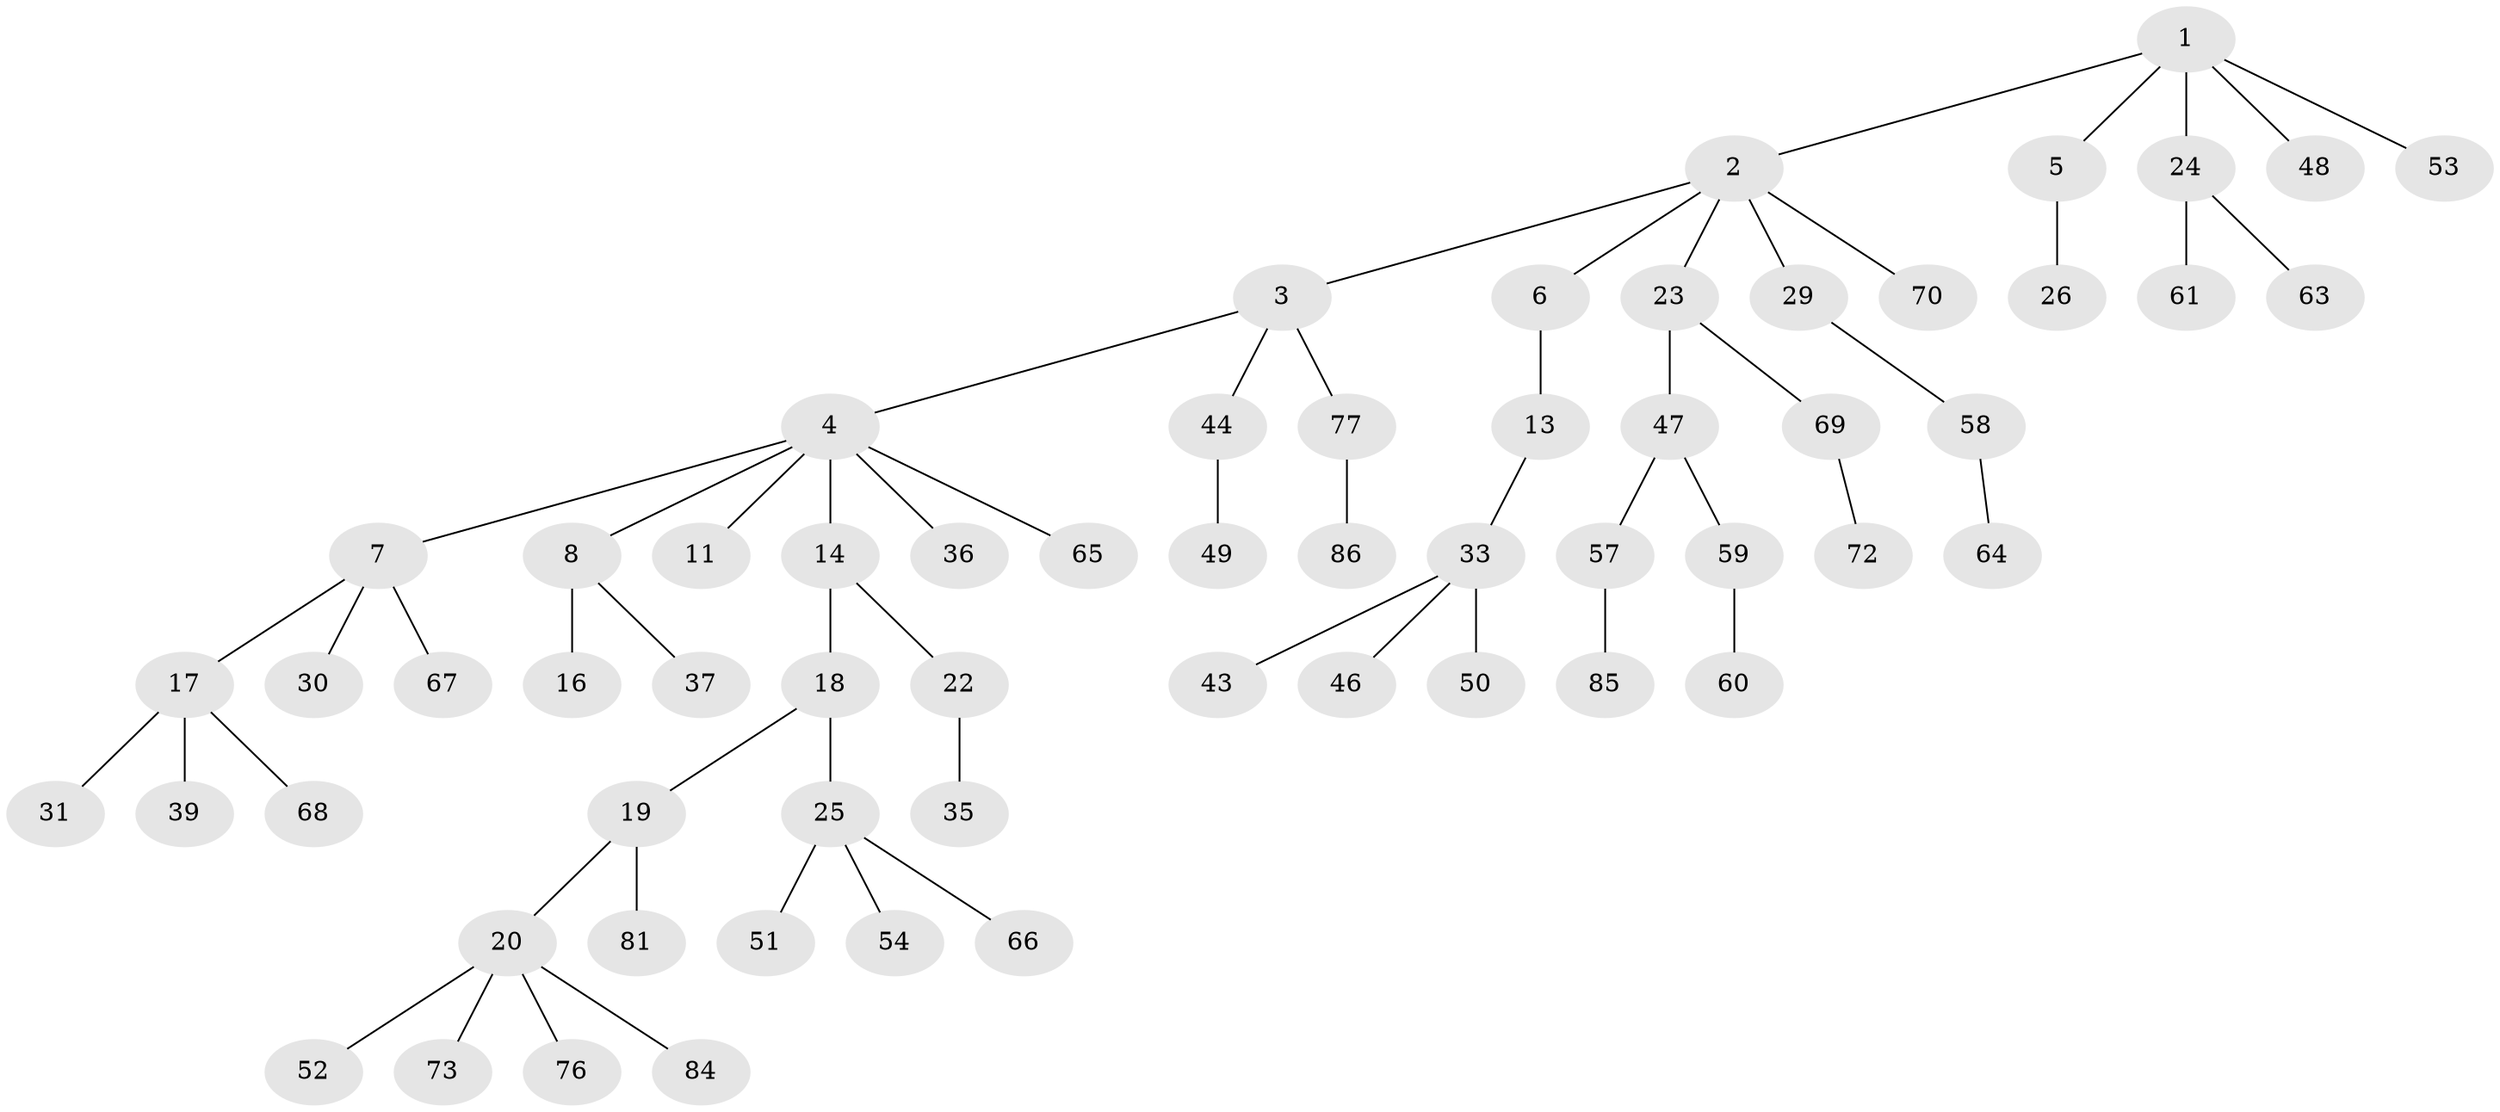 // Generated by graph-tools (version 1.1) at 2025/52/02/27/25 19:52:11]
// undirected, 61 vertices, 60 edges
graph export_dot {
graph [start="1"]
  node [color=gray90,style=filled];
  1 [super="+10"];
  2 [super="+62"];
  3 [super="+12"];
  4 [super="+9"];
  5 [super="+45"];
  6;
  7 [super="+56"];
  8 [super="+27"];
  11;
  13;
  14 [super="+15"];
  16;
  17 [super="+78"];
  18;
  19 [super="+32"];
  20 [super="+21"];
  22 [super="+42"];
  23 [super="+38"];
  24 [super="+28"];
  25 [super="+34"];
  26 [super="+79"];
  29 [super="+40"];
  30;
  31;
  33 [super="+41"];
  35;
  36;
  37;
  39;
  43 [super="+83"];
  44;
  46;
  47;
  48;
  49 [super="+55"];
  50;
  51;
  52;
  53;
  54;
  57;
  58 [super="+82"];
  59 [super="+75"];
  60;
  61;
  63;
  64;
  65;
  66;
  67 [super="+74"];
  68;
  69 [super="+71"];
  70 [super="+80"];
  72;
  73;
  76;
  77;
  81;
  84;
  85;
  86;
  1 -- 2;
  1 -- 5;
  1 -- 24;
  1 -- 48;
  1 -- 53;
  2 -- 3;
  2 -- 6;
  2 -- 23;
  2 -- 29;
  2 -- 70;
  3 -- 4;
  3 -- 44;
  3 -- 77;
  4 -- 7;
  4 -- 8;
  4 -- 14;
  4 -- 36;
  4 -- 65;
  4 -- 11;
  5 -- 26;
  6 -- 13;
  7 -- 17;
  7 -- 30;
  7 -- 67;
  8 -- 16;
  8 -- 37;
  13 -- 33;
  14 -- 18;
  14 -- 22;
  17 -- 31;
  17 -- 39;
  17 -- 68;
  18 -- 19;
  18 -- 25;
  19 -- 20;
  19 -- 81;
  20 -- 52;
  20 -- 73;
  20 -- 76;
  20 -- 84;
  22 -- 35;
  23 -- 47;
  23 -- 69;
  24 -- 61;
  24 -- 63;
  25 -- 54;
  25 -- 66;
  25 -- 51;
  29 -- 58;
  33 -- 50;
  33 -- 43;
  33 -- 46;
  44 -- 49;
  47 -- 57;
  47 -- 59;
  57 -- 85;
  58 -- 64;
  59 -- 60;
  69 -- 72;
  77 -- 86;
}
